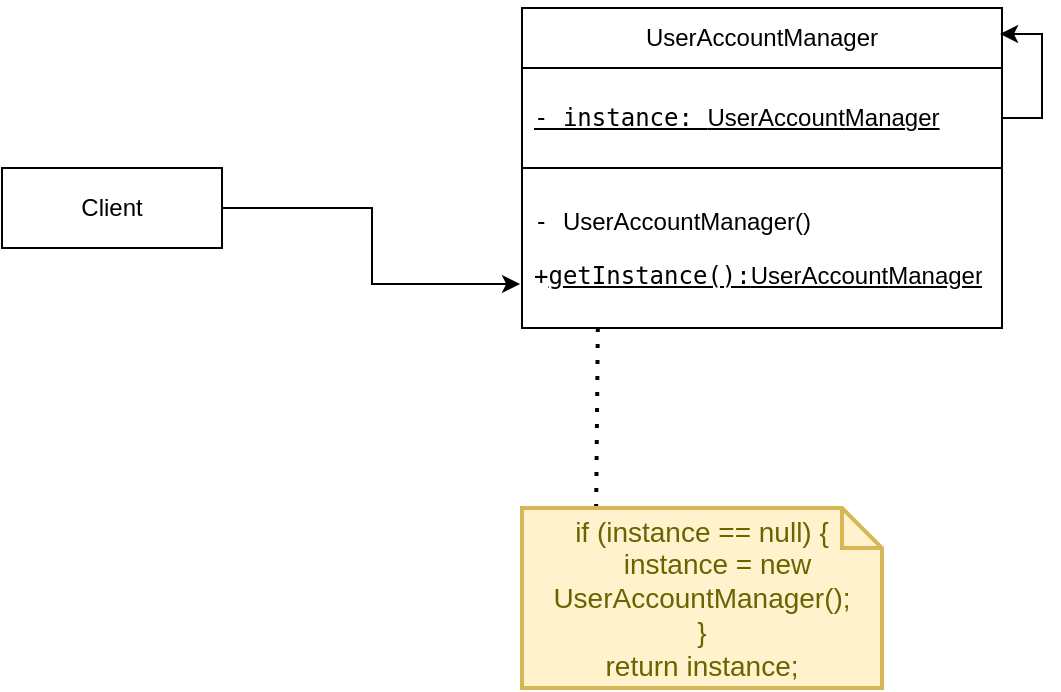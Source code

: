 <mxfile version="26.3.0">
  <diagram name="Page-1" id="akSM7XrhMAt4WfXJGKh3">
    <mxGraphModel dx="872" dy="431" grid="1" gridSize="10" guides="1" tooltips="1" connect="1" arrows="1" fold="1" page="1" pageScale="1" pageWidth="827" pageHeight="1169" math="0" shadow="0">
      <root>
        <mxCell id="0" />
        <mxCell id="1" parent="0" />
        <mxCell id="zNRr5OBhDbrlsnnZUzdi-1" value="&lt;p data-pm-slice=&quot;1 1 [&amp;quot;list&amp;quot;,{&amp;quot;spread&amp;quot;:false,&amp;quot;start&amp;quot;:1541,&amp;quot;end&amp;quot;:1869},&amp;quot;regular_list_item&amp;quot;,{&amp;quot;start&amp;quot;:1541,&amp;quot;end&amp;quot;:1573}]&quot;&gt;&lt;span style=&quot;background-color: transparent; color: light-dark(rgb(0, 0, 0), rgb(255, 255, 255));&quot;&gt;UserAccount&lt;/span&gt;Manager&lt;/p&gt;" style="swimlane;fontStyle=0;childLayout=stackLayout;horizontal=1;startSize=30;horizontalStack=0;resizeParent=1;resizeParentMax=0;resizeLast=0;collapsible=1;marginBottom=0;whiteSpace=wrap;html=1;strokeColor=default;" vertex="1" parent="1">
          <mxGeometry x="380" y="90" width="240" height="160" as="geometry">
            <mxRectangle x="380" y="170" width="60" height="30" as="alternateBounds" />
          </mxGeometry>
        </mxCell>
        <mxCell id="zNRr5OBhDbrlsnnZUzdi-2" value="&lt;p data-pm-slice=&quot;1 1 [&amp;quot;list&amp;quot;,{&amp;quot;spread&amp;quot;:false,&amp;quot;start&amp;quot;:1055,&amp;quot;end&amp;quot;:1403},&amp;quot;regular_list_item&amp;quot;,{&amp;quot;start&amp;quot;:1093,&amp;quot;end&amp;quot;:1177},&amp;quot;list&amp;quot;,{&amp;quot;spread&amp;quot;:false,&amp;quot;start&amp;quot;:1113,&amp;quot;end&amp;quot;:1177},&amp;quot;regular_list_item&amp;quot;,{&amp;quot;start&amp;quot;:1113,&amp;quot;end&amp;quot;:1177}]&quot;&gt;&lt;code&gt;- instance:&amp;nbsp;&lt;/code&gt;&lt;span style=&quot;background-color: transparent; color: light-dark(rgb(0, 0, 0), rgb(255, 255, 255));&quot;&gt;UserAccount&lt;/span&gt;&lt;span style=&quot;background-color: transparent; color: light-dark(rgb(0, 0, 0), rgb(255, 255, 255));&quot;&gt;Manager&lt;/span&gt;&lt;/p&gt;" style="text;strokeColor=default;fillColor=none;align=left;verticalAlign=middle;spacingLeft=4;spacingRight=4;overflow=hidden;points=[[0,0.5],[1,0.5]];portConstraint=eastwest;rotatable=0;whiteSpace=wrap;html=1;fontStyle=4" vertex="1" parent="zNRr5OBhDbrlsnnZUzdi-1">
          <mxGeometry y="30" width="240" height="50" as="geometry" />
        </mxCell>
        <mxCell id="zNRr5OBhDbrlsnnZUzdi-3" style="edgeStyle=orthogonalEdgeStyle;rounded=0;orthogonalLoop=1;jettySize=auto;html=1;exitX=1;exitY=0.5;exitDx=0;exitDy=0;entryX=0.996;entryY=0.081;entryDx=0;entryDy=0;entryPerimeter=0;fontFamily=Helvetica;fontSize=12;fontColor=default;fontStyle=0;horizontal=1;" edge="1" parent="zNRr5OBhDbrlsnnZUzdi-1" source="zNRr5OBhDbrlsnnZUzdi-2" target="zNRr5OBhDbrlsnnZUzdi-1">
          <mxGeometry relative="1" as="geometry" />
        </mxCell>
        <mxCell id="zNRr5OBhDbrlsnnZUzdi-4" value="&lt;p data-pm-slice=&quot;1 1 [&amp;quot;list&amp;quot;,{&amp;quot;spread&amp;quot;:false,&amp;quot;start&amp;quot;:562,&amp;quot;end&amp;quot;:914},&amp;quot;regular_list_item&amp;quot;,{&amp;quot;start&amp;quot;:687,&amp;quot;end&amp;quot;:849},&amp;quot;list&amp;quot;,{&amp;quot;spread&amp;quot;:false,&amp;quot;start&amp;quot;:704,&amp;quot;end&amp;quot;:849},&amp;quot;regular_list_item&amp;quot;,{&amp;quot;start&amp;quot;:704,&amp;quot;end&amp;quot;:770}]&quot;&gt;&lt;code&gt;-&amp;nbsp;&lt;/code&gt;&lt;span style=&quot;background-color: transparent; color: light-dark(rgb(0, 0, 0), rgb(255, 255, 255));&quot;&gt;UserAccount&lt;/span&gt;&lt;span style=&quot;background-color: transparent; color: light-dark(rgb(0, 0, 0), rgb(255, 255, 255));&quot;&gt;Manager()&lt;/span&gt;&lt;/p&gt;&lt;p data-pm-slice=&quot;1 1 [&amp;quot;list&amp;quot;,{&amp;quot;spread&amp;quot;:false,&amp;quot;start&amp;quot;:562,&amp;quot;end&amp;quot;:914},&amp;quot;regular_list_item&amp;quot;,{&amp;quot;start&amp;quot;:687,&amp;quot;end&amp;quot;:849},&amp;quot;list&amp;quot;,{&amp;quot;spread&amp;quot;:false,&amp;quot;start&amp;quot;:704,&amp;quot;end&amp;quot;:849},&amp;quot;regular_list_item&amp;quot;,{&amp;quot;start&amp;quot;:704,&amp;quot;end&amp;quot;:770}]&quot;&gt;&lt;code&gt;&lt;/code&gt;&lt;/p&gt;&lt;p data-pm-slice=&quot;1 1 [&amp;quot;list&amp;quot;,{&amp;quot;spread&amp;quot;:false,&amp;quot;start&amp;quot;:562,&amp;quot;end&amp;quot;:914},&amp;quot;regular_list_item&amp;quot;,{&amp;quot;start&amp;quot;:687,&amp;quot;end&amp;quot;:849},&amp;quot;list&amp;quot;,{&amp;quot;spread&amp;quot;:false,&amp;quot;start&amp;quot;:704,&amp;quot;end&amp;quot;:849},&amp;quot;regular_list_item&amp;quot;,{&amp;quot;start&amp;quot;:773,&amp;quot;end&amp;quot;:849}]&quot;&gt;&lt;code style=&quot;&quot;&gt;+&lt;u&gt;getInstance():&lt;/u&gt;&lt;/code&gt;&lt;u&gt;&lt;span style=&quot;background-color: transparent; color: light-dark(rgb(0, 0, 0), rgb(255, 255, 255));&quot;&gt;UserAccount&lt;/span&gt;&lt;span style=&quot;background-color: transparent; color: light-dark(rgb(0, 0, 0), rgb(255, 255, 255));&quot;&gt;&lt;span style=&quot;background-color: transparent; color: light-dark(rgb(0, 0, 0), rgb(255, 255, 255));&quot;&gt;&lt;span style=&quot;background-color: transparent; color: light-dark(rgb(0, 0, 0), rgb(255, 255, 255));&quot;&gt;Manager&lt;/span&gt;&lt;/span&gt;&lt;/span&gt;&lt;/u&gt;&lt;/p&gt;" style="text;strokeColor=none;fillColor=none;align=left;verticalAlign=middle;spacingLeft=4;spacingRight=4;overflow=hidden;points=[[0,0.5],[1,0.5]];portConstraint=eastwest;rotatable=0;whiteSpace=wrap;html=1;strokeWidth=14;fontStyle=0" vertex="1" parent="zNRr5OBhDbrlsnnZUzdi-1">
          <mxGeometry y="80" width="240" height="80" as="geometry" />
        </mxCell>
        <mxCell id="zNRr5OBhDbrlsnnZUzdi-5" value="Client" style="rounded=0;whiteSpace=wrap;html=1;strokeColor=default;align=center;verticalAlign=middle;fontFamily=Helvetica;fontSize=12;fontColor=default;fontStyle=0;horizontal=1;fillColor=default;" vertex="1" parent="1">
          <mxGeometry x="120" y="170" width="110" height="40" as="geometry" />
        </mxCell>
        <mxCell id="zNRr5OBhDbrlsnnZUzdi-6" style="edgeStyle=orthogonalEdgeStyle;rounded=0;orthogonalLoop=1;jettySize=auto;html=1;entryX=-0.004;entryY=0.725;entryDx=0;entryDy=0;entryPerimeter=0;fontFamily=Helvetica;fontSize=12;fontColor=default;fontStyle=0;horizontal=1;" edge="1" parent="1" source="zNRr5OBhDbrlsnnZUzdi-5" target="zNRr5OBhDbrlsnnZUzdi-4">
          <mxGeometry relative="1" as="geometry" />
        </mxCell>
        <mxCell id="zNRr5OBhDbrlsnnZUzdi-7" value="" style="endArrow=none;dashed=1;html=1;dashPattern=1 3;strokeWidth=2;rounded=0;fontFamily=Helvetica;fontSize=12;fontColor=default;fontStyle=0;horizontal=1;exitX=0.206;exitY=0;exitDx=0;exitDy=0;exitPerimeter=0;entryX=0.158;entryY=0.975;entryDx=0;entryDy=0;entryPerimeter=0;" edge="1" parent="1" source="zNRr5OBhDbrlsnnZUzdi-8" target="zNRr5OBhDbrlsnnZUzdi-4">
          <mxGeometry width="50" height="50" relative="1" as="geometry">
            <mxPoint x="396.41" y="320" as="sourcePoint" />
            <mxPoint x="411" y="270" as="targetPoint" />
          </mxGeometry>
        </mxCell>
        <mxCell id="zNRr5OBhDbrlsnnZUzdi-8" value="&lt;div&gt;if (instance == null) {&lt;/div&gt;&lt;div&gt;&amp;nbsp; &amp;nbsp; instance = new UserAccountManager();&lt;/div&gt;&lt;div&gt;}&lt;/div&gt;&lt;div&gt;return instance;&lt;/div&gt;" style="shape=note;strokeWidth=2;fontSize=14;size=20;whiteSpace=wrap;html=1;fillColor=#fff2cc;strokeColor=#d6b656;fontColor=#666600;align=center;verticalAlign=middle;fontFamily=Helvetica;fontStyle=0;horizontal=1;" vertex="1" parent="1">
          <mxGeometry x="380" y="340" width="180" height="90" as="geometry" />
        </mxCell>
      </root>
    </mxGraphModel>
  </diagram>
</mxfile>
